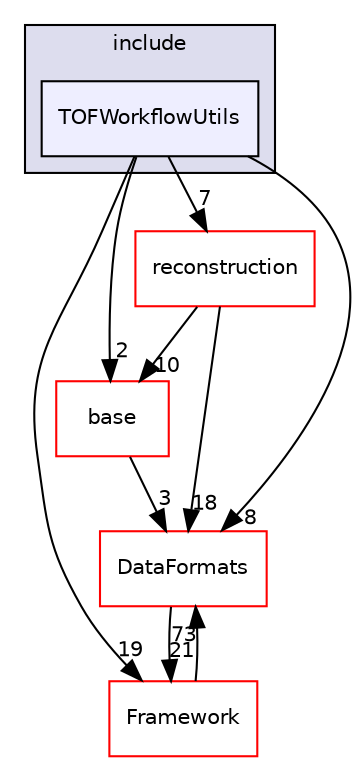 digraph "/home/travis/build/AliceO2Group/AliceO2/Detectors/TOF/workflow/include/TOFWorkflowUtils" {
  bgcolor=transparent;
  compound=true
  node [ fontsize="10", fontname="Helvetica"];
  edge [ labelfontsize="10", labelfontname="Helvetica"];
  subgraph clusterdir_05a16b4aafcf565bf27c80a83f092bb1 {
    graph [ bgcolor="#ddddee", pencolor="black", label="include" fontname="Helvetica", fontsize="10", URL="dir_05a16b4aafcf565bf27c80a83f092bb1.html"]
  dir_6c5791a81424712f5e3bc7fae369cc3e [shape=box, label="TOFWorkflowUtils", style="filled", fillcolor="#eeeeff", pencolor="black", URL="dir_6c5791a81424712f5e3bc7fae369cc3e.html"];
  }
  dir_0189f3ad6abecd72f822a0c3914f12b2 [shape=box label="base" color="red" URL="dir_0189f3ad6abecd72f822a0c3914f12b2.html"];
  dir_bcbb2cf9a3d3d83e5515c82071a07177 [shape=box label="Framework" color="red" URL="dir_bcbb2cf9a3d3d83e5515c82071a07177.html"];
  dir_d1fec883a65fe865f3e91884d818def8 [shape=box label="reconstruction" color="red" URL="dir_d1fec883a65fe865f3e91884d818def8.html"];
  dir_2171f7ec022c5423887b07c69b2f5b48 [shape=box label="DataFormats" color="red" URL="dir_2171f7ec022c5423887b07c69b2f5b48.html"];
  dir_0189f3ad6abecd72f822a0c3914f12b2->dir_2171f7ec022c5423887b07c69b2f5b48 [headlabel="3", labeldistance=1.5 headhref="dir_000151_000090.html"];
  dir_6c5791a81424712f5e3bc7fae369cc3e->dir_0189f3ad6abecd72f822a0c3914f12b2 [headlabel="2", labeldistance=1.5 headhref="dir_000473_000151.html"];
  dir_6c5791a81424712f5e3bc7fae369cc3e->dir_bcbb2cf9a3d3d83e5515c82071a07177 [headlabel="19", labeldistance=1.5 headhref="dir_000473_000063.html"];
  dir_6c5791a81424712f5e3bc7fae369cc3e->dir_d1fec883a65fe865f3e91884d818def8 [headlabel="7", labeldistance=1.5 headhref="dir_000473_000386.html"];
  dir_6c5791a81424712f5e3bc7fae369cc3e->dir_2171f7ec022c5423887b07c69b2f5b48 [headlabel="8", labeldistance=1.5 headhref="dir_000473_000090.html"];
  dir_bcbb2cf9a3d3d83e5515c82071a07177->dir_2171f7ec022c5423887b07c69b2f5b48 [headlabel="73", labeldistance=1.5 headhref="dir_000063_000090.html"];
  dir_d1fec883a65fe865f3e91884d818def8->dir_0189f3ad6abecd72f822a0c3914f12b2 [headlabel="10", labeldistance=1.5 headhref="dir_000386_000151.html"];
  dir_d1fec883a65fe865f3e91884d818def8->dir_2171f7ec022c5423887b07c69b2f5b48 [headlabel="18", labeldistance=1.5 headhref="dir_000386_000090.html"];
  dir_2171f7ec022c5423887b07c69b2f5b48->dir_bcbb2cf9a3d3d83e5515c82071a07177 [headlabel="21", labeldistance=1.5 headhref="dir_000090_000063.html"];
}
